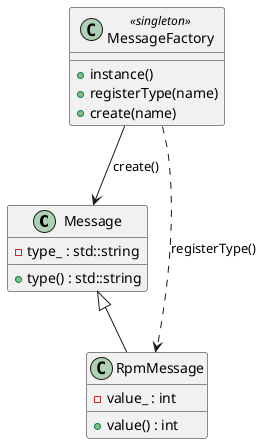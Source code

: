 @startuml
class Message {
  - type_ : std::string
  + type() : std::string
}

class RpmMessage {
  - value_ : int
  + value() : int
}

class MessageFactory <<singleton>> {
  + instance()
  + registerType(name)
  + create(name)
}

Message <|-- RpmMessage
MessageFactory --> Message : create()
MessageFactory ..> RpmMessage : registerType()
@enduml